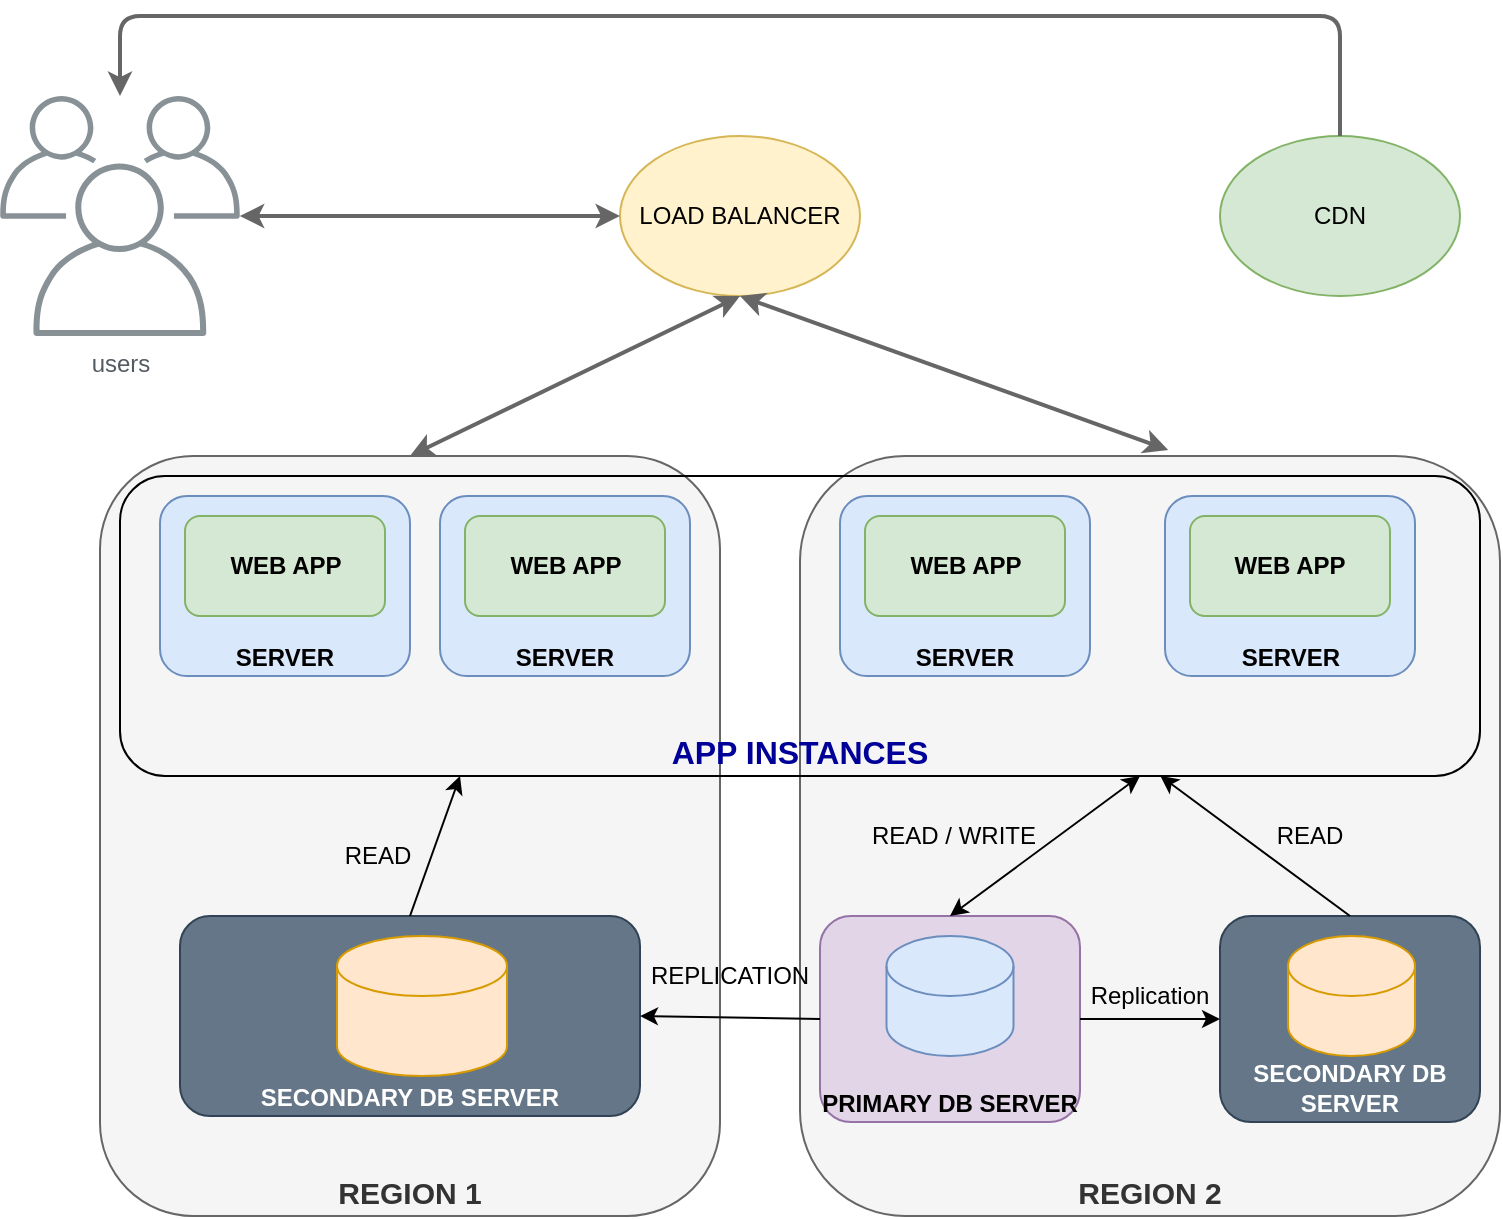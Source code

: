 <mxfile version="13.8.0" type="github">
  <diagram id="AULiqFkCWwfamyrPTsLb" name="Page-1">
    <mxGraphModel dx="1424" dy="786" grid="1" gridSize="10" guides="1" tooltips="1" connect="1" arrows="1" fold="1" page="1" pageScale="1" pageWidth="850" pageHeight="1100" math="0" shadow="0">
      <root>
        <mxCell id="0" />
        <mxCell id="1" parent="0" />
        <mxCell id="xCCm1UrWrnuxRBp1FyET-1" value="users" style="outlineConnect=0;gradientColor=none;fontColor=#545B64;strokeColor=none;fillColor=#879196;dashed=0;verticalLabelPosition=bottom;verticalAlign=top;align=center;html=1;fontSize=12;fontStyle=0;aspect=fixed;shape=mxgraph.aws4.illustration_users;pointerEvents=1" vertex="1" parent="1">
          <mxGeometry x="30" y="60" width="120" height="120" as="geometry" />
        </mxCell>
        <mxCell id="xCCm1UrWrnuxRBp1FyET-2" value="LOAD BALANCER" style="ellipse;whiteSpace=wrap;html=1;fillColor=#fff2cc;strokeColor=#d6b656;" vertex="1" parent="1">
          <mxGeometry x="340" y="80" width="120" height="80" as="geometry" />
        </mxCell>
        <mxCell id="xCCm1UrWrnuxRBp1FyET-4" value="CDN" style="ellipse;whiteSpace=wrap;html=1;fillColor=#d5e8d4;strokeColor=#82b366;" vertex="1" parent="1">
          <mxGeometry x="640" y="80" width="120" height="80" as="geometry" />
        </mxCell>
        <mxCell id="xCCm1UrWrnuxRBp1FyET-6" value="&lt;b&gt;&lt;font style=&quot;font-size: 15px&quot;&gt;REGION 1&lt;/font&gt;&lt;/b&gt;" style="rounded=1;whiteSpace=wrap;html=1;fillColor=#f5f5f5;strokeColor=#666666;fontColor=#333333;verticalAlign=bottom;" vertex="1" parent="1">
          <mxGeometry x="80" y="240" width="310" height="380" as="geometry" />
        </mxCell>
        <mxCell id="xCCm1UrWrnuxRBp1FyET-7" value="&lt;font style=&quot;font-size: 15px&quot;&gt;&lt;b&gt;REGION 2&lt;/b&gt;&lt;/font&gt;" style="rounded=1;whiteSpace=wrap;html=1;fillColor=#f5f5f5;strokeColor=#666666;fontColor=#333333;verticalAlign=bottom;" vertex="1" parent="1">
          <mxGeometry x="430" y="240" width="350" height="380" as="geometry" />
        </mxCell>
        <mxCell id="xCCm1UrWrnuxRBp1FyET-8" value="&lt;b&gt;&lt;font style=&quot;font-size: 16px&quot; color=&quot;#000099&quot;&gt;APP INSTANCES&lt;/font&gt;&lt;/b&gt;" style="rounded=1;whiteSpace=wrap;html=1;fillColor=none;verticalAlign=bottom;" vertex="1" parent="1">
          <mxGeometry x="90" y="250" width="680" height="150" as="geometry" />
        </mxCell>
        <mxCell id="xCCm1UrWrnuxRBp1FyET-9" value="&lt;b&gt;SECONDARY DB SERVER&lt;/b&gt;" style="rounded=1;whiteSpace=wrap;html=1;fillColor=#647687;verticalAlign=bottom;strokeColor=#314354;fontColor=#ffffff;" vertex="1" parent="1">
          <mxGeometry x="120" y="470" width="230" height="100" as="geometry" />
        </mxCell>
        <mxCell id="xCCm1UrWrnuxRBp1FyET-10" value="" style="shape=cylinder3;whiteSpace=wrap;html=1;boundedLbl=1;backgroundOutline=1;size=15;fillColor=#ffe6cc;strokeColor=#d79b00;" vertex="1" parent="1">
          <mxGeometry x="198.5" y="480" width="85" height="70" as="geometry" />
        </mxCell>
        <mxCell id="xCCm1UrWrnuxRBp1FyET-11" value="&lt;b&gt;SECONDARY DB SERVER&lt;/b&gt;" style="rounded=1;whiteSpace=wrap;html=1;fillColor=#647687;verticalAlign=bottom;strokeColor=#314354;fontColor=#ffffff;" vertex="1" parent="1">
          <mxGeometry x="640" y="470" width="130" height="103" as="geometry" />
        </mxCell>
        <mxCell id="xCCm1UrWrnuxRBp1FyET-12" value="" style="shape=cylinder3;whiteSpace=wrap;html=1;boundedLbl=1;backgroundOutline=1;size=15;fillColor=#ffe6cc;strokeColor=#d79b00;" vertex="1" parent="1">
          <mxGeometry x="674" y="480" width="63.5" height="60" as="geometry" />
        </mxCell>
        <mxCell id="xCCm1UrWrnuxRBp1FyET-13" value="&lt;b&gt;PRIMARY DB SERVER&lt;/b&gt;" style="rounded=1;whiteSpace=wrap;html=1;fillColor=#e1d5e7;verticalAlign=bottom;strokeColor=#9673a6;" vertex="1" parent="1">
          <mxGeometry x="440" y="470" width="130" height="103" as="geometry" />
        </mxCell>
        <mxCell id="xCCm1UrWrnuxRBp1FyET-14" value="" style="shape=cylinder3;whiteSpace=wrap;html=1;boundedLbl=1;backgroundOutline=1;size=15;fillColor=#dae8fc;strokeColor=#6c8ebf;" vertex="1" parent="1">
          <mxGeometry x="473.25" y="480" width="63.5" height="60" as="geometry" />
        </mxCell>
        <mxCell id="xCCm1UrWrnuxRBp1FyET-15" value="" style="endArrow=classic;html=1;exitX=1;exitY=0.5;exitDx=0;exitDy=0;" edge="1" parent="1" source="xCCm1UrWrnuxRBp1FyET-13" target="xCCm1UrWrnuxRBp1FyET-11">
          <mxGeometry width="50" height="50" relative="1" as="geometry">
            <mxPoint x="300" y="470" as="sourcePoint" />
            <mxPoint x="350" y="420" as="targetPoint" />
          </mxGeometry>
        </mxCell>
        <mxCell id="xCCm1UrWrnuxRBp1FyET-16" value="" style="endArrow=classic;startArrow=classic;html=1;exitX=0.5;exitY=0;exitDx=0;exitDy=0;entryX=0.75;entryY=1;entryDx=0;entryDy=0;" edge="1" parent="1" source="xCCm1UrWrnuxRBp1FyET-13" target="xCCm1UrWrnuxRBp1FyET-8">
          <mxGeometry width="50" height="50" relative="1" as="geometry">
            <mxPoint x="300" y="470" as="sourcePoint" />
            <mxPoint x="350" y="420" as="targetPoint" />
          </mxGeometry>
        </mxCell>
        <mxCell id="xCCm1UrWrnuxRBp1FyET-17" value="" style="endArrow=classic;html=1;exitX=0.5;exitY=0;exitDx=0;exitDy=0;entryX=0.765;entryY=1;entryDx=0;entryDy=0;entryPerimeter=0;" edge="1" parent="1" source="xCCm1UrWrnuxRBp1FyET-11" target="xCCm1UrWrnuxRBp1FyET-8">
          <mxGeometry width="50" height="50" relative="1" as="geometry">
            <mxPoint x="300" y="470" as="sourcePoint" />
            <mxPoint x="350" y="420" as="targetPoint" />
          </mxGeometry>
        </mxCell>
        <mxCell id="xCCm1UrWrnuxRBp1FyET-18" value="Replication" style="text;html=1;strokeColor=none;fillColor=none;align=center;verticalAlign=middle;whiteSpace=wrap;rounded=0;" vertex="1" parent="1">
          <mxGeometry x="585" y="500" width="40" height="20" as="geometry" />
        </mxCell>
        <mxCell id="xCCm1UrWrnuxRBp1FyET-19" value="READ / WRITE" style="text;html=1;strokeColor=none;fillColor=none;align=center;verticalAlign=middle;whiteSpace=wrap;rounded=0;" vertex="1" parent="1">
          <mxGeometry x="462.5" y="420" width="88" height="20" as="geometry" />
        </mxCell>
        <mxCell id="xCCm1UrWrnuxRBp1FyET-20" value="READ" style="text;html=1;strokeColor=none;fillColor=none;align=center;verticalAlign=middle;whiteSpace=wrap;rounded=0;" vertex="1" parent="1">
          <mxGeometry x="665" y="420" width="40" height="20" as="geometry" />
        </mxCell>
        <mxCell id="xCCm1UrWrnuxRBp1FyET-21" value="" style="endArrow=classic;html=1;exitX=0;exitY=0.5;exitDx=0;exitDy=0;entryX=1;entryY=0.5;entryDx=0;entryDy=0;" edge="1" parent="1" source="xCCm1UrWrnuxRBp1FyET-13" target="xCCm1UrWrnuxRBp1FyET-9">
          <mxGeometry width="50" height="50" relative="1" as="geometry">
            <mxPoint x="300" y="450" as="sourcePoint" />
            <mxPoint x="350" y="400" as="targetPoint" />
          </mxGeometry>
        </mxCell>
        <mxCell id="xCCm1UrWrnuxRBp1FyET-22" value="REPLICATION" style="text;html=1;strokeColor=none;fillColor=none;align=center;verticalAlign=middle;whiteSpace=wrap;rounded=0;" vertex="1" parent="1">
          <mxGeometry x="375" y="490" width="40" height="20" as="geometry" />
        </mxCell>
        <mxCell id="xCCm1UrWrnuxRBp1FyET-24" value="" style="endArrow=classic;html=1;exitX=0.5;exitY=0;exitDx=0;exitDy=0;entryX=0.25;entryY=1;entryDx=0;entryDy=0;" edge="1" parent="1" source="xCCm1UrWrnuxRBp1FyET-9" target="xCCm1UrWrnuxRBp1FyET-8">
          <mxGeometry width="50" height="50" relative="1" as="geometry">
            <mxPoint x="300" y="450" as="sourcePoint" />
            <mxPoint x="350" y="400" as="targetPoint" />
          </mxGeometry>
        </mxCell>
        <mxCell id="xCCm1UrWrnuxRBp1FyET-25" value="READ" style="text;html=1;strokeColor=none;fillColor=none;align=center;verticalAlign=middle;whiteSpace=wrap;rounded=0;" vertex="1" parent="1">
          <mxGeometry x="198.5" y="430" width="40" height="20" as="geometry" />
        </mxCell>
        <mxCell id="xCCm1UrWrnuxRBp1FyET-26" value="&lt;b&gt;SERVER&lt;/b&gt;" style="rounded=1;whiteSpace=wrap;html=1;fillColor=#dae8fc;verticalAlign=bottom;strokeColor=#6c8ebf;" vertex="1" parent="1">
          <mxGeometry x="110" y="260" width="125" height="90" as="geometry" />
        </mxCell>
        <mxCell id="xCCm1UrWrnuxRBp1FyET-27" value="&lt;b&gt;WEB APP&lt;/b&gt;" style="rounded=1;whiteSpace=wrap;html=1;fillColor=#d5e8d4;strokeColor=#82b366;" vertex="1" parent="1">
          <mxGeometry x="122.5" y="270" width="100" height="50" as="geometry" />
        </mxCell>
        <mxCell id="xCCm1UrWrnuxRBp1FyET-28" value="&lt;b&gt;SERVER&lt;/b&gt;" style="rounded=1;whiteSpace=wrap;html=1;fillColor=#dae8fc;verticalAlign=bottom;strokeColor=#6c8ebf;" vertex="1" parent="1">
          <mxGeometry x="250" y="260" width="125" height="90" as="geometry" />
        </mxCell>
        <mxCell id="xCCm1UrWrnuxRBp1FyET-29" value="&lt;b&gt;WEB APP&lt;/b&gt;" style="rounded=1;whiteSpace=wrap;html=1;fillColor=#d5e8d4;strokeColor=#82b366;" vertex="1" parent="1">
          <mxGeometry x="262.5" y="270" width="100" height="50" as="geometry" />
        </mxCell>
        <mxCell id="xCCm1UrWrnuxRBp1FyET-34" value="&lt;b&gt;SERVER&lt;/b&gt;" style="rounded=1;whiteSpace=wrap;html=1;fillColor=#dae8fc;verticalAlign=bottom;strokeColor=#6c8ebf;" vertex="1" parent="1">
          <mxGeometry x="450" y="260" width="125" height="90" as="geometry" />
        </mxCell>
        <mxCell id="xCCm1UrWrnuxRBp1FyET-35" value="&lt;b&gt;WEB APP&lt;/b&gt;" style="rounded=1;whiteSpace=wrap;html=1;fillColor=#d5e8d4;strokeColor=#82b366;" vertex="1" parent="1">
          <mxGeometry x="462.5" y="270" width="100" height="50" as="geometry" />
        </mxCell>
        <mxCell id="xCCm1UrWrnuxRBp1FyET-36" value="&lt;b&gt;SERVER&lt;/b&gt;" style="rounded=1;whiteSpace=wrap;html=1;fillColor=#dae8fc;verticalAlign=bottom;strokeColor=#6c8ebf;" vertex="1" parent="1">
          <mxGeometry x="612.5" y="260" width="125" height="90" as="geometry" />
        </mxCell>
        <mxCell id="xCCm1UrWrnuxRBp1FyET-37" value="&lt;b&gt;WEB APP&lt;/b&gt;" style="rounded=1;whiteSpace=wrap;html=1;fillColor=#d5e8d4;strokeColor=#82b366;" vertex="1" parent="1">
          <mxGeometry x="625" y="270" width="100" height="50" as="geometry" />
        </mxCell>
        <mxCell id="xCCm1UrWrnuxRBp1FyET-38" value="" style="endArrow=classic;startArrow=classic;html=1;entryX=0;entryY=0.5;entryDx=0;entryDy=0;strokeWidth=2;fillColor=#f5f5f5;strokeColor=#666666;" edge="1" parent="1" source="xCCm1UrWrnuxRBp1FyET-1" target="xCCm1UrWrnuxRBp1FyET-2">
          <mxGeometry width="50" height="50" relative="1" as="geometry">
            <mxPoint x="210" y="170" as="sourcePoint" />
            <mxPoint x="260" y="120" as="targetPoint" />
          </mxGeometry>
        </mxCell>
        <mxCell id="xCCm1UrWrnuxRBp1FyET-40" value="" style="endArrow=classic;html=1;strokeWidth=2;exitX=0.5;exitY=0;exitDx=0;exitDy=0;fillColor=#f5f5f5;strokeColor=#666666;" edge="1" parent="1" source="xCCm1UrWrnuxRBp1FyET-4" target="xCCm1UrWrnuxRBp1FyET-1">
          <mxGeometry width="50" height="50" relative="1" as="geometry">
            <mxPoint x="260" y="70" as="sourcePoint" />
            <mxPoint x="90" y="20" as="targetPoint" />
            <Array as="points">
              <mxPoint x="700" y="20" />
              <mxPoint x="90" y="20" />
            </Array>
          </mxGeometry>
        </mxCell>
        <mxCell id="xCCm1UrWrnuxRBp1FyET-41" value="" style="endArrow=classic;startArrow=classic;html=1;strokeWidth=2;exitX=0.5;exitY=0;exitDx=0;exitDy=0;entryX=0.5;entryY=1;entryDx=0;entryDy=0;fillColor=#f5f5f5;strokeColor=#666666;" edge="1" parent="1" source="xCCm1UrWrnuxRBp1FyET-6" target="xCCm1UrWrnuxRBp1FyET-2">
          <mxGeometry width="50" height="50" relative="1" as="geometry">
            <mxPoint x="300" y="370" as="sourcePoint" />
            <mxPoint x="350" y="320" as="targetPoint" />
          </mxGeometry>
        </mxCell>
        <mxCell id="xCCm1UrWrnuxRBp1FyET-42" value="" style="endArrow=classic;startArrow=classic;html=1;strokeWidth=2;exitX=0.526;exitY=-0.008;exitDx=0;exitDy=0;entryX=0.5;entryY=1;entryDx=0;entryDy=0;fillColor=#f5f5f5;strokeColor=#666666;exitPerimeter=0;" edge="1" parent="1" source="xCCm1UrWrnuxRBp1FyET-7" target="xCCm1UrWrnuxRBp1FyET-2">
          <mxGeometry width="50" height="50" relative="1" as="geometry">
            <mxPoint x="245" y="250" as="sourcePoint" />
            <mxPoint x="410" y="170" as="targetPoint" />
          </mxGeometry>
        </mxCell>
      </root>
    </mxGraphModel>
  </diagram>
</mxfile>
